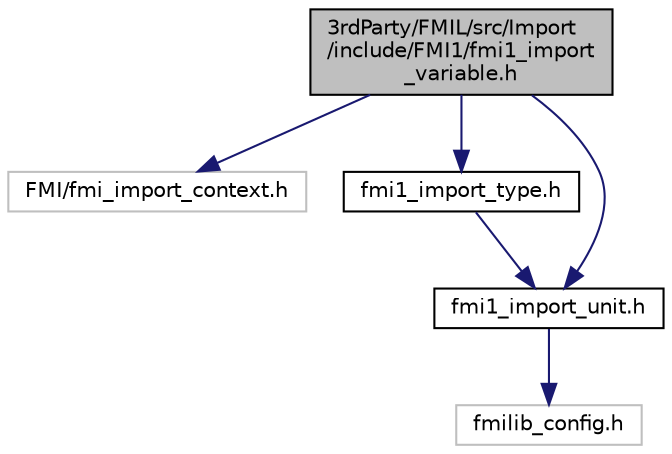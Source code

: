 digraph "3rdParty/FMIL/src/Import/include/FMI1/fmi1_import_variable.h"
{
  edge [fontname="Helvetica",fontsize="10",labelfontname="Helvetica",labelfontsize="10"];
  node [fontname="Helvetica",fontsize="10",shape=record];
  Node0 [label="3rdParty/FMIL/src/Import\l/include/FMI1/fmi1_import\l_variable.h",height=0.2,width=0.4,color="black", fillcolor="grey75", style="filled", fontcolor="black"];
  Node0 -> Node1 [color="midnightblue",fontsize="10",style="solid",fontname="Helvetica"];
  Node1 [label="FMI/fmi_import_context.h",height=0.2,width=0.4,color="grey75", fillcolor="white", style="filled"];
  Node0 -> Node2 [color="midnightblue",fontsize="10",style="solid",fontname="Helvetica"];
  Node2 [label="fmi1_import_type.h",height=0.2,width=0.4,color="black", fillcolor="white", style="filled",URL="$dd/d42/3rd_party_2_f_m_i_l_2src_2_import_2include_2_f_m_i1_2fmi1__import__type_8h.html"];
  Node2 -> Node3 [color="midnightblue",fontsize="10",style="solid",fontname="Helvetica"];
  Node3 [label="fmi1_import_unit.h",height=0.2,width=0.4,color="black", fillcolor="white", style="filled",URL="$d8/d80/3rd_party_2_f_m_i_l_2src_2_import_2include_2_f_m_i1_2fmi1__import__unit_8h.html"];
  Node3 -> Node4 [color="midnightblue",fontsize="10",style="solid",fontname="Helvetica"];
  Node4 [label="fmilib_config.h",height=0.2,width=0.4,color="grey75", fillcolor="white", style="filled"];
  Node0 -> Node3 [color="midnightblue",fontsize="10",style="solid",fontname="Helvetica"];
}
